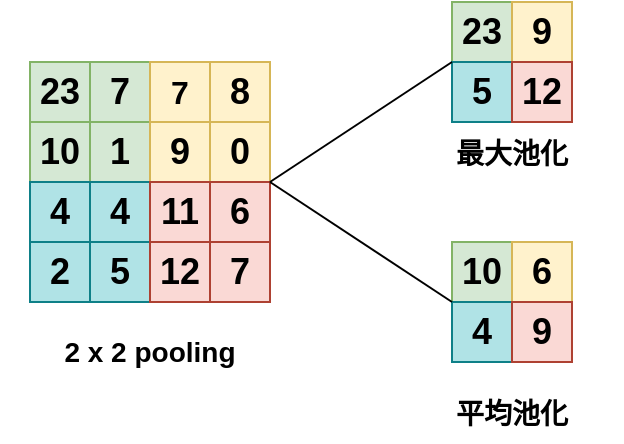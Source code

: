 <mxfile version="15.5.1" type="github">
  <diagram id="xZrHymxnGukgq33A_WIV" name="Page-1">
    <mxGraphModel dx="782" dy="706" grid="1" gridSize="10" guides="1" tooltips="1" connect="1" arrows="1" fold="1" page="1" pageScale="1" pageWidth="827" pageHeight="1169" math="0" shadow="0">
      <root>
        <mxCell id="0" />
        <mxCell id="1" parent="0" />
        <mxCell id="2FN_iwaDB6zX4IYejheY-1" value="&lt;font style=&quot;font-size: 18px&quot;&gt;&lt;b&gt;23&lt;/b&gt;&lt;/font&gt;" style="whiteSpace=wrap;html=1;aspect=fixed;fillColor=#d5e8d4;strokeColor=#82b366;" vertex="1" parent="1">
          <mxGeometry x="279" y="130" width="30" height="30" as="geometry" />
        </mxCell>
        <mxCell id="2FN_iwaDB6zX4IYejheY-2" value="&lt;font style=&quot;font-size: 18px&quot;&gt;&lt;b&gt;7&lt;/b&gt;&lt;/font&gt;" style="whiteSpace=wrap;html=1;aspect=fixed;fillColor=#d5e8d4;strokeColor=#82b366;" vertex="1" parent="1">
          <mxGeometry x="309" y="130" width="30" height="30" as="geometry" />
        </mxCell>
        <mxCell id="2FN_iwaDB6zX4IYejheY-3" value="&lt;font size=&quot;3&quot;&gt;&lt;b&gt;7&lt;/b&gt;&lt;/font&gt;" style="whiteSpace=wrap;html=1;aspect=fixed;fillColor=#fff2cc;strokeColor=#d6b656;" vertex="1" parent="1">
          <mxGeometry x="339" y="130" width="30" height="30" as="geometry" />
        </mxCell>
        <mxCell id="2FN_iwaDB6zX4IYejheY-4" value="&lt;b style=&quot;font-size: 18px&quot;&gt;10&lt;/b&gt;" style="whiteSpace=wrap;html=1;aspect=fixed;fillColor=#d5e8d4;strokeColor=#82b366;" vertex="1" parent="1">
          <mxGeometry x="279" y="160" width="30" height="30" as="geometry" />
        </mxCell>
        <mxCell id="2FN_iwaDB6zX4IYejheY-5" value="&lt;b style=&quot;font-size: 18px&quot;&gt;1&lt;/b&gt;" style="whiteSpace=wrap;html=1;aspect=fixed;fillColor=#d5e8d4;strokeColor=#82b366;" vertex="1" parent="1">
          <mxGeometry x="309" y="160" width="30" height="30" as="geometry" />
        </mxCell>
        <mxCell id="2FN_iwaDB6zX4IYejheY-6" value="&lt;b style=&quot;font-size: 18px&quot;&gt;9&lt;/b&gt;" style="whiteSpace=wrap;html=1;aspect=fixed;fillColor=#fff2cc;strokeColor=#d6b656;" vertex="1" parent="1">
          <mxGeometry x="339" y="160" width="30" height="30" as="geometry" />
        </mxCell>
        <mxCell id="2FN_iwaDB6zX4IYejheY-7" value="&lt;font face=&quot;helvetica&quot;&gt;&lt;span style=&quot;font-size: 18px&quot;&gt;&lt;b&gt;4&lt;/b&gt;&lt;/span&gt;&lt;/font&gt;" style="whiteSpace=wrap;html=1;aspect=fixed;fillColor=#b0e3e6;strokeColor=#0e8088;" vertex="1" parent="1">
          <mxGeometry x="279" y="190" width="30" height="30" as="geometry" />
        </mxCell>
        <mxCell id="2FN_iwaDB6zX4IYejheY-8" value="&lt;font style=&quot;font-size: 18px&quot;&gt;&lt;b&gt;4&lt;/b&gt;&lt;/font&gt;" style="whiteSpace=wrap;html=1;aspect=fixed;fillColor=#b0e3e6;strokeColor=#0e8088;" vertex="1" parent="1">
          <mxGeometry x="309" y="190" width="30" height="30" as="geometry" />
        </mxCell>
        <mxCell id="2FN_iwaDB6zX4IYejheY-9" value="&lt;font style=&quot;font-size: 18px&quot;&gt;&lt;b&gt;11&lt;/b&gt;&lt;/font&gt;" style="whiteSpace=wrap;html=1;aspect=fixed;fillColor=#fad9d5;strokeColor=#ae4132;" vertex="1" parent="1">
          <mxGeometry x="339" y="190" width="30" height="30" as="geometry" />
        </mxCell>
        <mxCell id="2FN_iwaDB6zX4IYejheY-13" value="&lt;b style=&quot;font-size: 18px&quot;&gt;2&lt;/b&gt;" style="whiteSpace=wrap;html=1;aspect=fixed;fillColor=#b0e3e6;strokeColor=#0e8088;" vertex="1" parent="1">
          <mxGeometry x="279" y="220" width="30" height="30" as="geometry" />
        </mxCell>
        <mxCell id="2FN_iwaDB6zX4IYejheY-14" value="&lt;b style=&quot;font-size: 18px&quot;&gt;5&lt;/b&gt;" style="whiteSpace=wrap;html=1;aspect=fixed;fillColor=#b0e3e6;strokeColor=#0e8088;" vertex="1" parent="1">
          <mxGeometry x="309" y="220" width="30" height="30" as="geometry" />
        </mxCell>
        <mxCell id="2FN_iwaDB6zX4IYejheY-15" value="&lt;font style=&quot;font-size: 18px&quot;&gt;&lt;b&gt;12&lt;/b&gt;&lt;/font&gt;" style="whiteSpace=wrap;html=1;aspect=fixed;fillColor=#fad9d5;strokeColor=#ae4132;" vertex="1" parent="1">
          <mxGeometry x="339" y="220" width="30" height="30" as="geometry" />
        </mxCell>
        <mxCell id="2FN_iwaDB6zX4IYejheY-16" value="&lt;font face=&quot;helvetica&quot;&gt;&lt;span style=&quot;font-size: 18px&quot;&gt;&lt;b&gt;23&lt;/b&gt;&lt;/span&gt;&lt;/font&gt;" style="whiteSpace=wrap;html=1;aspect=fixed;fillColor=#d5e8d4;strokeColor=#82b366;" vertex="1" parent="1">
          <mxGeometry x="490" y="100" width="30" height="30" as="geometry" />
        </mxCell>
        <mxCell id="2FN_iwaDB6zX4IYejheY-17" value="&lt;font face=&quot;helvetica&quot;&gt;&lt;span style=&quot;font-size: 18px&quot;&gt;&lt;b&gt;9&lt;/b&gt;&lt;/span&gt;&lt;/font&gt;" style="whiteSpace=wrap;html=1;aspect=fixed;fillColor=#fff2cc;strokeColor=#d6b656;" vertex="1" parent="1">
          <mxGeometry x="520" y="100" width="30" height="30" as="geometry" />
        </mxCell>
        <mxCell id="2FN_iwaDB6zX4IYejheY-18" value="&lt;font face=&quot;helvetica&quot;&gt;&lt;span style=&quot;font-size: 18px&quot;&gt;&lt;b&gt;10&lt;/b&gt;&lt;/span&gt;&lt;/font&gt;" style="whiteSpace=wrap;html=1;aspect=fixed;fillColor=#d5e8d4;strokeColor=#82b366;" vertex="1" parent="1">
          <mxGeometry x="490" y="220" width="30" height="30" as="geometry" />
        </mxCell>
        <mxCell id="2FN_iwaDB6zX4IYejheY-19" value="&lt;font face=&quot;helvetica&quot;&gt;&lt;span style=&quot;font-size: 18px&quot;&gt;&lt;b&gt;5&lt;/b&gt;&lt;/span&gt;&lt;/font&gt;" style="whiteSpace=wrap;html=1;aspect=fixed;fillColor=#b0e3e6;strokeColor=#0e8088;" vertex="1" parent="1">
          <mxGeometry x="490" y="130" width="30" height="30" as="geometry" />
        </mxCell>
        <mxCell id="2FN_iwaDB6zX4IYejheY-20" value="&lt;font face=&quot;helvetica&quot;&gt;&lt;span style=&quot;font-size: 18px&quot;&gt;&lt;b&gt;12&lt;/b&gt;&lt;/span&gt;&lt;/font&gt;" style="whiteSpace=wrap;html=1;aspect=fixed;fillColor=#fad9d5;strokeColor=#ae4132;" vertex="1" parent="1">
          <mxGeometry x="520" y="130" width="30" height="30" as="geometry" />
        </mxCell>
        <mxCell id="2FN_iwaDB6zX4IYejheY-21" value="&lt;font face=&quot;helvetica&quot;&gt;&lt;span style=&quot;font-size: 18px&quot;&gt;&lt;b&gt;4&lt;/b&gt;&lt;/span&gt;&lt;/font&gt;" style="whiteSpace=wrap;html=1;aspect=fixed;fillColor=#b0e3e6;strokeColor=#0e8088;" vertex="1" parent="1">
          <mxGeometry x="490" y="250" width="30" height="30" as="geometry" />
        </mxCell>
        <mxCell id="2FN_iwaDB6zX4IYejheY-22" value="&lt;font style=&quot;font-size: 18px&quot;&gt;&lt;b&gt;8&lt;/b&gt;&lt;/font&gt;" style="whiteSpace=wrap;html=1;aspect=fixed;fillColor=#fff2cc;strokeColor=#d6b656;" vertex="1" parent="1">
          <mxGeometry x="369" y="130" width="30" height="30" as="geometry" />
        </mxCell>
        <mxCell id="2FN_iwaDB6zX4IYejheY-25" value="&lt;font face=&quot;helvetica&quot;&gt;&lt;span style=&quot;font-size: 18px&quot;&gt;&lt;b&gt;0&lt;/b&gt;&lt;/span&gt;&lt;/font&gt;" style="whiteSpace=wrap;html=1;aspect=fixed;fillColor=#fff2cc;strokeColor=#d6b656;" vertex="1" parent="1">
          <mxGeometry x="369" y="160" width="30" height="30" as="geometry" />
        </mxCell>
        <mxCell id="2FN_iwaDB6zX4IYejheY-28" value="&lt;font face=&quot;helvetica&quot;&gt;&lt;span style=&quot;font-size: 18px&quot;&gt;&lt;b&gt;6&lt;/b&gt;&lt;/span&gt;&lt;/font&gt;" style="whiteSpace=wrap;html=1;aspect=fixed;fillColor=#fad9d5;strokeColor=#ae4132;" vertex="1" parent="1">
          <mxGeometry x="369" y="190" width="30" height="30" as="geometry" />
        </mxCell>
        <mxCell id="2FN_iwaDB6zX4IYejheY-31" value="&lt;b style=&quot;font-size: 18px&quot;&gt;7&lt;/b&gt;" style="whiteSpace=wrap;html=1;aspect=fixed;fillColor=#fad9d5;strokeColor=#ae4132;" vertex="1" parent="1">
          <mxGeometry x="369" y="220" width="30" height="30" as="geometry" />
        </mxCell>
        <mxCell id="2FN_iwaDB6zX4IYejheY-34" value="&lt;font face=&quot;helvetica&quot;&gt;&lt;span style=&quot;font-size: 18px&quot;&gt;&lt;b&gt;6&lt;/b&gt;&lt;/span&gt;&lt;/font&gt;" style="whiteSpace=wrap;html=1;aspect=fixed;fillColor=#fff2cc;strokeColor=#d6b656;" vertex="1" parent="1">
          <mxGeometry x="520" y="220" width="30" height="30" as="geometry" />
        </mxCell>
        <mxCell id="2FN_iwaDB6zX4IYejheY-37" value="&lt;font face=&quot;helvetica&quot;&gt;&lt;span style=&quot;font-size: 18px&quot;&gt;&lt;b&gt;9&lt;/b&gt;&lt;/span&gt;&lt;/font&gt;" style="whiteSpace=wrap;html=1;aspect=fixed;fillColor=#fad9d5;strokeColor=#ae4132;" vertex="1" parent="1">
          <mxGeometry x="520" y="250" width="30" height="30" as="geometry" />
        </mxCell>
        <mxCell id="2FN_iwaDB6zX4IYejheY-40" value="" style="endArrow=none;html=1;rounded=0;exitX=1;exitY=0;exitDx=0;exitDy=0;entryX=0;entryY=0;entryDx=0;entryDy=0;" edge="1" parent="1" source="2FN_iwaDB6zX4IYejheY-28" target="2FN_iwaDB6zX4IYejheY-19">
          <mxGeometry width="50" height="50" relative="1" as="geometry">
            <mxPoint x="380" y="390" as="sourcePoint" />
            <mxPoint x="430" y="340" as="targetPoint" />
          </mxGeometry>
        </mxCell>
        <mxCell id="2FN_iwaDB6zX4IYejheY-41" value="" style="endArrow=none;html=1;rounded=0;exitX=1;exitY=0;exitDx=0;exitDy=0;entryX=0;entryY=0;entryDx=0;entryDy=0;" edge="1" parent="1" source="2FN_iwaDB6zX4IYejheY-28" target="2FN_iwaDB6zX4IYejheY-21">
          <mxGeometry width="50" height="50" relative="1" as="geometry">
            <mxPoint x="380" y="390" as="sourcePoint" />
            <mxPoint x="430" y="340" as="targetPoint" />
          </mxGeometry>
        </mxCell>
        <mxCell id="2FN_iwaDB6zX4IYejheY-42" value="&lt;font style=&quot;font-size: 14px&quot;&gt;&lt;b&gt;平均池化&lt;/b&gt;&lt;/font&gt;" style="text;html=1;strokeColor=none;fillColor=none;align=center;verticalAlign=middle;whiteSpace=wrap;rounded=0;fontSize=18;" vertex="1" parent="1">
          <mxGeometry x="470" y="290" width="100" height="30" as="geometry" />
        </mxCell>
        <mxCell id="2FN_iwaDB6zX4IYejheY-43" value="&lt;font style=&quot;font-size: 14px&quot;&gt;&lt;b&gt;最大池化&lt;/b&gt;&lt;/font&gt;" style="text;html=1;strokeColor=none;fillColor=none;align=center;verticalAlign=middle;whiteSpace=wrap;rounded=0;fontSize=18;" vertex="1" parent="1">
          <mxGeometry x="465" y="160" width="110" height="30" as="geometry" />
        </mxCell>
        <mxCell id="2FN_iwaDB6zX4IYejheY-44" value="&lt;b&gt;2 x 2 pooling&lt;/b&gt;" style="text;html=1;strokeColor=none;fillColor=none;align=center;verticalAlign=middle;whiteSpace=wrap;rounded=0;fontSize=14;" vertex="1" parent="1">
          <mxGeometry x="264" y="260" width="150" height="30" as="geometry" />
        </mxCell>
      </root>
    </mxGraphModel>
  </diagram>
</mxfile>
